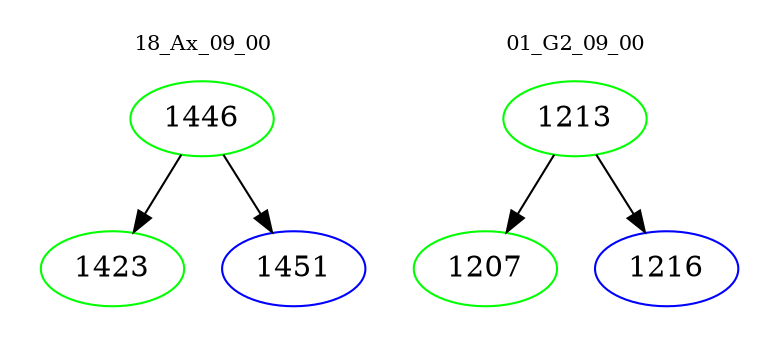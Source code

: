 digraph{
subgraph cluster_0 {
color = white
label = "18_Ax_09_00";
fontsize=10;
T0_1446 [label="1446", color="green"]
T0_1446 -> T0_1423 [color="black"]
T0_1423 [label="1423", color="green"]
T0_1446 -> T0_1451 [color="black"]
T0_1451 [label="1451", color="blue"]
}
subgraph cluster_1 {
color = white
label = "01_G2_09_00";
fontsize=10;
T1_1213 [label="1213", color="green"]
T1_1213 -> T1_1207 [color="black"]
T1_1207 [label="1207", color="green"]
T1_1213 -> T1_1216 [color="black"]
T1_1216 [label="1216", color="blue"]
}
}
